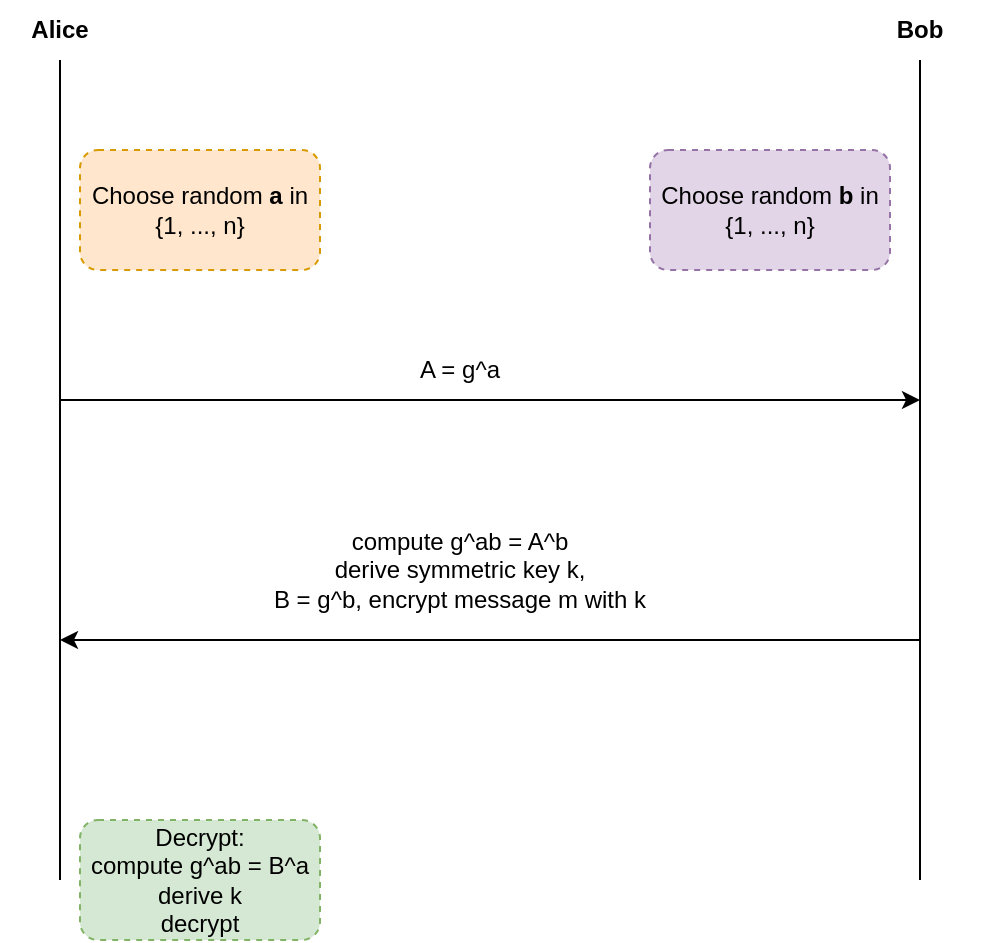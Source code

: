 <mxfile version="26.0.3">
  <diagram name="Page-1" id="J_l203m1R1De-qrkYdj9">
    <mxGraphModel dx="1364" dy="758" grid="1" gridSize="10" guides="1" tooltips="1" connect="1" arrows="1" fold="1" page="1" pageScale="1" pageWidth="850" pageHeight="1100" math="0" shadow="0">
      <root>
        <mxCell id="0" />
        <mxCell id="1" parent="0" />
        <mxCell id="UzraEx8PxIQsqJrVJ-dn-2" value="Choose random &lt;b&gt;a&lt;/b&gt; in {1, ..., n}" style="rounded=1;whiteSpace=wrap;html=1;dashed=1;fillColor=#ffe6cc;strokeColor=#d79b00;" vertex="1" parent="1">
          <mxGeometry x="150" y="195" width="120" height="60" as="geometry" />
        </mxCell>
        <mxCell id="UzraEx8PxIQsqJrVJ-dn-3" value="&lt;b&gt;Alice&lt;/b&gt;" style="text;html=1;align=center;verticalAlign=middle;whiteSpace=wrap;rounded=0;" vertex="1" parent="1">
          <mxGeometry x="110" y="120" width="60" height="30" as="geometry" />
        </mxCell>
        <mxCell id="UzraEx8PxIQsqJrVJ-dn-4" value="Choose random &lt;b&gt;b&lt;/b&gt; in {1, ..., n}" style="rounded=1;whiteSpace=wrap;html=1;dashed=1;fillColor=#e1d5e7;strokeColor=#9673a6;" vertex="1" parent="1">
          <mxGeometry x="435" y="195" width="120" height="60" as="geometry" />
        </mxCell>
        <mxCell id="UzraEx8PxIQsqJrVJ-dn-5" value="&lt;b&gt;Bob&lt;/b&gt;" style="text;html=1;align=center;verticalAlign=middle;whiteSpace=wrap;rounded=0;" vertex="1" parent="1">
          <mxGeometry x="540" y="120" width="60" height="30" as="geometry" />
        </mxCell>
        <mxCell id="UzraEx8PxIQsqJrVJ-dn-6" value="" style="endArrow=classic;html=1;rounded=0;" edge="1" parent="1">
          <mxGeometry width="50" height="50" relative="1" as="geometry">
            <mxPoint x="140" y="320" as="sourcePoint" />
            <mxPoint x="570" y="320" as="targetPoint" />
          </mxGeometry>
        </mxCell>
        <mxCell id="UzraEx8PxIQsqJrVJ-dn-7" value="A = g^a" style="text;html=1;align=center;verticalAlign=middle;whiteSpace=wrap;rounded=0;" vertex="1" parent="1">
          <mxGeometry x="310" y="290" width="60" height="30" as="geometry" />
        </mxCell>
        <mxCell id="UzraEx8PxIQsqJrVJ-dn-8" value="" style="endArrow=classic;html=1;rounded=0;" edge="1" parent="1">
          <mxGeometry width="50" height="50" relative="1" as="geometry">
            <mxPoint x="570" y="440" as="sourcePoint" />
            <mxPoint x="140" y="440" as="targetPoint" />
          </mxGeometry>
        </mxCell>
        <mxCell id="UzraEx8PxIQsqJrVJ-dn-9" value="compute g^ab = A^b&lt;br&gt;&lt;div&gt;derive symmetric key k,&lt;/div&gt;&lt;div&gt;B = g^b, encrypt message m with k&lt;br&gt;&lt;/div&gt;" style="text;html=1;align=center;verticalAlign=middle;whiteSpace=wrap;rounded=0;" vertex="1" parent="1">
          <mxGeometry x="245" y="370" width="190" height="70" as="geometry" />
        </mxCell>
        <mxCell id="UzraEx8PxIQsqJrVJ-dn-10" value="" style="endArrow=none;html=1;rounded=0;entryX=0.5;entryY=1;entryDx=0;entryDy=0;" edge="1" parent="1" target="UzraEx8PxIQsqJrVJ-dn-3">
          <mxGeometry width="50" height="50" relative="1" as="geometry">
            <mxPoint x="140" y="560" as="sourcePoint" />
            <mxPoint x="680" y="370" as="targetPoint" />
          </mxGeometry>
        </mxCell>
        <mxCell id="UzraEx8PxIQsqJrVJ-dn-11" value="" style="endArrow=none;html=1;rounded=0;entryX=0.5;entryY=1;entryDx=0;entryDy=0;" edge="1" parent="1" target="UzraEx8PxIQsqJrVJ-dn-5">
          <mxGeometry width="50" height="50" relative="1" as="geometry">
            <mxPoint x="570" y="560" as="sourcePoint" />
            <mxPoint x="680" y="370" as="targetPoint" />
          </mxGeometry>
        </mxCell>
        <mxCell id="UzraEx8PxIQsqJrVJ-dn-12" value="Decrypt:&lt;br&gt;compute g^ab = B^a&lt;br&gt;derive k&lt;br&gt;decrypt" style="rounded=1;whiteSpace=wrap;html=1;fillColor=#d5e8d4;strokeColor=#82b366;dashed=1;" vertex="1" parent="1">
          <mxGeometry x="150" y="530" width="120" height="60" as="geometry" />
        </mxCell>
      </root>
    </mxGraphModel>
  </diagram>
</mxfile>
